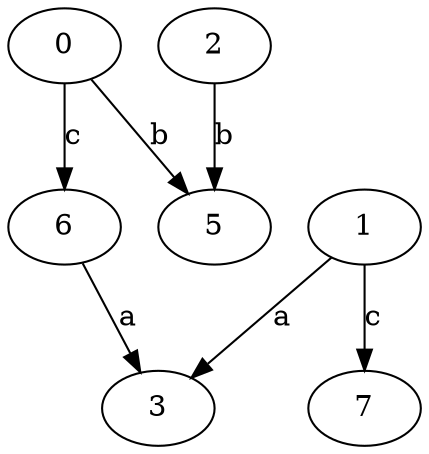 strict digraph  {
0;
2;
3;
5;
1;
6;
7;
0 -> 5  [label=b];
0 -> 6  [label=c];
2 -> 5  [label=b];
1 -> 3  [label=a];
1 -> 7  [label=c];
6 -> 3  [label=a];
}
